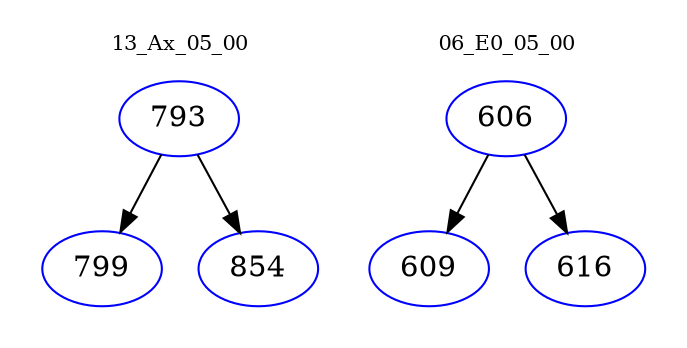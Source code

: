 digraph{
subgraph cluster_0 {
color = white
label = "13_Ax_05_00";
fontsize=10;
T0_793 [label="793", color="blue"]
T0_793 -> T0_799 [color="black"]
T0_799 [label="799", color="blue"]
T0_793 -> T0_854 [color="black"]
T0_854 [label="854", color="blue"]
}
subgraph cluster_1 {
color = white
label = "06_E0_05_00";
fontsize=10;
T1_606 [label="606", color="blue"]
T1_606 -> T1_609 [color="black"]
T1_609 [label="609", color="blue"]
T1_606 -> T1_616 [color="black"]
T1_616 [label="616", color="blue"]
}
}
